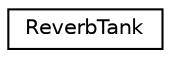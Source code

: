 digraph "Graphical Class Hierarchy"
{
  edge [fontname="Helvetica",fontsize="10",labelfontname="Helvetica",labelfontsize="10"];
  node [fontname="Helvetica",fontsize="10",shape=record];
  rankdir="LR";
  Node1 [label="ReverbTank",height=0.2,width=0.4,color="black", fillcolor="white", style="filled",URL="$class_reverb_tank.html",tooltip="A reverb which sounds like the inside of a tin can. "];
}
